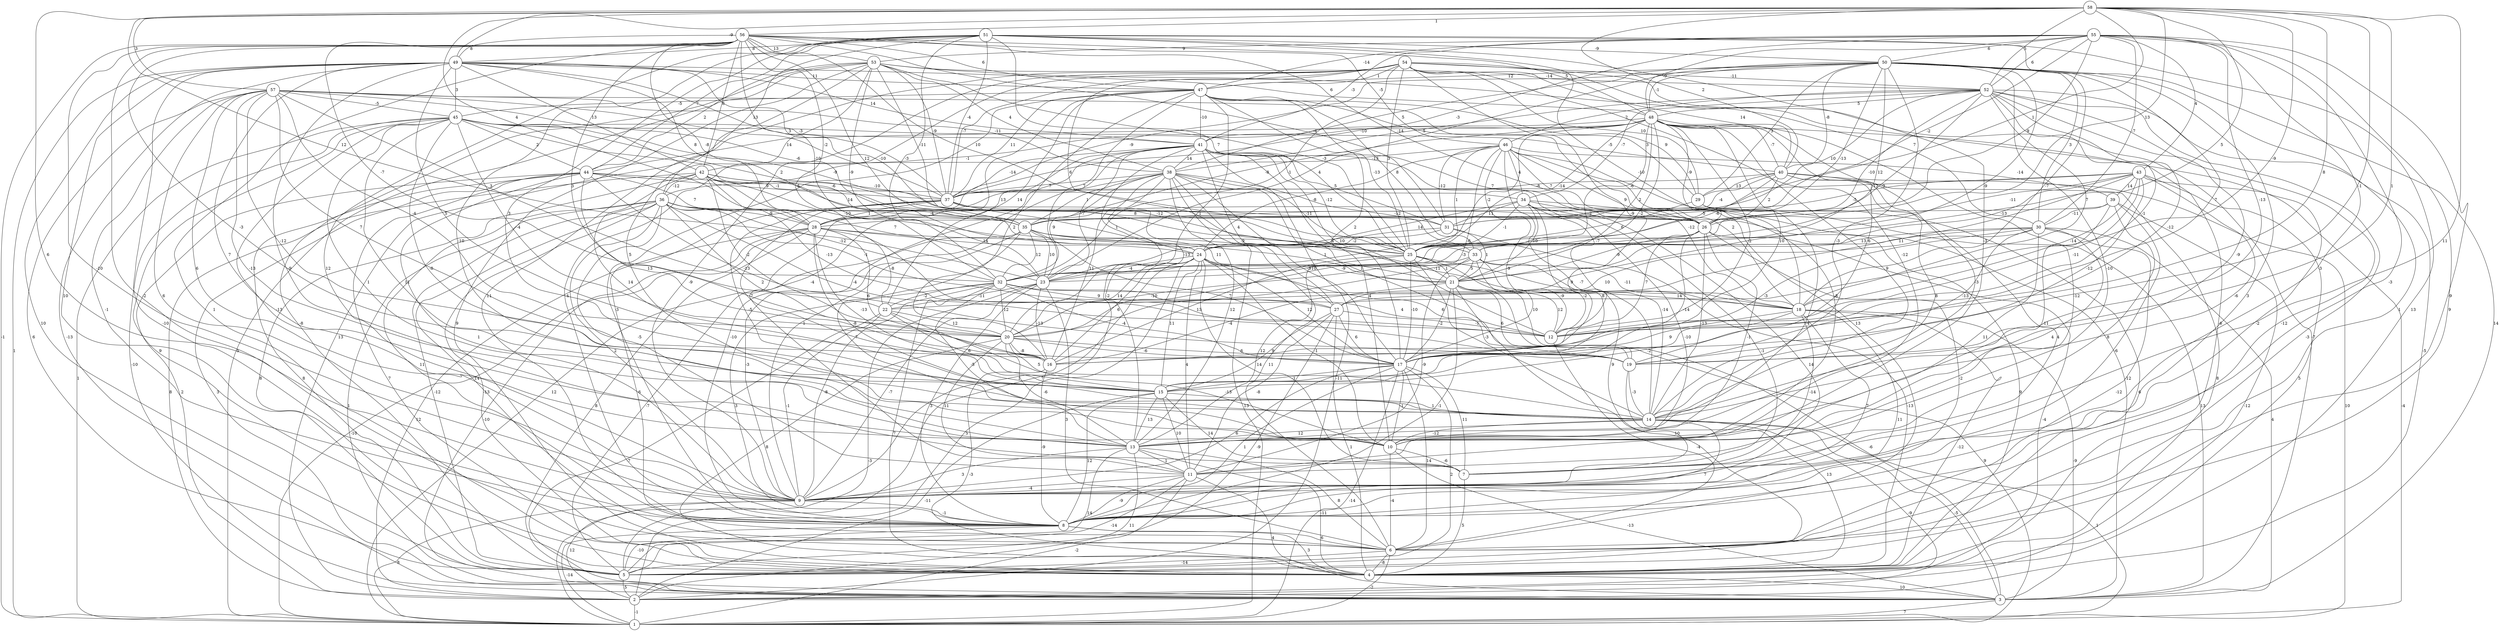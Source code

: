 graph { 
	 fontname="Helvetica,Arial,sans-serif" 
	 node [shape = circle]; 
	 58 -- 7 [label = "11"];
	 58 -- 9 [label = "6"];
	 58 -- 12 [label = "8"];
	 58 -- 17 [label = "-1"];
	 58 -- 19 [label = "1"];
	 58 -- 23 [label = "12"];
	 58 -- 26 [label = "13"];
	 58 -- 27 [label = "-9"];
	 58 -- 28 [label = "4"];
	 58 -- 32 [label = "5"];
	 58 -- 35 [label = "1"];
	 58 -- 40 [label = "2"];
	 58 -- 49 [label = "-9"];
	 58 -- 52 [label = "5"];
	 58 -- 56 [label = "1"];
	 58 -- 57 [label = "3"];
	 57 -- 5 [label = "6"];
	 57 -- 8 [label = "-1"];
	 57 -- 9 [label = "6"];
	 57 -- 10 [label = "-13"];
	 57 -- 13 [label = "6"];
	 57 -- 15 [label = "-12"];
	 57 -- 16 [label = "7"];
	 57 -- 20 [label = "-4"];
	 57 -- 29 [label = "3"];
	 57 -- 32 [label = "3"];
	 57 -- 35 [label = "-6"];
	 57 -- 37 [label = "-2"];
	 57 -- 38 [label = "-11"];
	 57 -- 45 [label = "-5"];
	 56 -- 1 [label = "-1"];
	 56 -- 4 [label = "1"];
	 56 -- 6 [label = "-2"];
	 56 -- 9 [label = "-10"];
	 56 -- 12 [label = "-5"];
	 56 -- 14 [label = "-3"];
	 56 -- 20 [label = "3"];
	 56 -- 21 [label = "12"];
	 56 -- 22 [label = "-7"];
	 56 -- 24 [label = "-8"];
	 56 -- 25 [label = "10"];
	 56 -- 26 [label = "-14"];
	 56 -- 31 [label = "-4"];
	 56 -- 32 [label = "-10"];
	 56 -- 42 [label = "8"];
	 56 -- 46 [label = "-5"];
	 56 -- 47 [label = "6"];
	 56 -- 48 [label = "5"];
	 56 -- 49 [label = "8"];
	 56 -- 53 [label = "13"];
	 55 -- 5 [label = "9"];
	 55 -- 6 [label = "-9"];
	 55 -- 8 [label = "-3"];
	 55 -- 9 [label = "-3"];
	 55 -- 19 [label = "-13"];
	 55 -- 26 [label = "9"];
	 55 -- 30 [label = "-7"];
	 55 -- 31 [label = "-2"];
	 55 -- 37 [label = "-3"];
	 55 -- 41 [label = "-3"];
	 55 -- 43 [label = "4"];
	 55 -- 47 [label = "-14"];
	 55 -- 48 [label = "-9"];
	 55 -- 50 [label = "6"];
	 55 -- 52 [label = "6"];
	 55 -- 53 [label = "9"];
	 54 -- 2 [label = "13"];
	 54 -- 3 [label = "-7"];
	 54 -- 4 [label = "-6"];
	 54 -- 8 [label = "-4"];
	 54 -- 9 [label = "-9"];
	 54 -- 10 [label = "-12"];
	 54 -- 12 [label = "9"];
	 54 -- 21 [label = "6"];
	 54 -- 25 [label = "3"];
	 54 -- 29 [label = "10"];
	 54 -- 32 [label = "-1"];
	 54 -- 37 [label = "-7"];
	 54 -- 40 [label = "14"];
	 54 -- 47 [label = "1"];
	 54 -- 52 [label = "-11"];
	 53 -- 1 [label = "5"];
	 53 -- 4 [label = "9"];
	 53 -- 5 [label = "-8"];
	 53 -- 8 [label = "11"];
	 53 -- 10 [label = "5"];
	 53 -- 23 [label = "-9"];
	 53 -- 25 [label = "-3"];
	 53 -- 30 [label = "7"];
	 53 -- 35 [label = "-11"];
	 53 -- 37 [label = "-9"];
	 53 -- 38 [label = "4"];
	 53 -- 44 [label = "2"];
	 53 -- 52 [label = "-14"];
	 52 -- 2 [label = "-5"];
	 52 -- 5 [label = "-3"];
	 52 -- 6 [label = "-12"];
	 52 -- 12 [label = "-1"];
	 52 -- 14 [label = "-9"];
	 52 -- 17 [label = "-12"];
	 52 -- 18 [label = "7"];
	 52 -- 25 [label = "-10"];
	 52 -- 31 [label = "10"];
	 52 -- 32 [label = "-9"];
	 52 -- 34 [label = "-7"];
	 52 -- 38 [label = "5"];
	 52 -- 46 [label = "2"];
	 52 -- 48 [label = "5"];
	 51 -- 3 [label = "14"];
	 51 -- 4 [label = "13"];
	 51 -- 9 [label = "12"];
	 51 -- 10 [label = "-3"];
	 51 -- 13 [label = "-10"];
	 51 -- 15 [label = "3"];
	 51 -- 18 [label = "-10"];
	 51 -- 25 [label = "7"];
	 51 -- 32 [label = "-3"];
	 51 -- 36 [label = "13"];
	 51 -- 37 [label = "-4"];
	 51 -- 44 [label = "7"];
	 51 -- 49 [label = "8"];
	 51 -- 50 [label = "-9"];
	 50 -- 6 [label = "1"];
	 50 -- 8 [label = "3"];
	 50 -- 11 [label = "-10"];
	 50 -- 12 [label = "7"];
	 50 -- 14 [label = "-3"];
	 50 -- 18 [label = "-7"];
	 50 -- 21 [label = "12"];
	 50 -- 23 [label = "4"];
	 50 -- 24 [label = "-13"];
	 50 -- 27 [label = "-9"];
	 50 -- 28 [label = "-9"];
	 50 -- 29 [label = "3"];
	 50 -- 30 [label = "3"];
	 50 -- 38 [label = "5"];
	 50 -- 40 [label = "-8"];
	 50 -- 47 [label = "12"];
	 50 -- 48 [label = "-1"];
	 49 -- 1 [label = "1"];
	 49 -- 3 [label = "-13"];
	 49 -- 4 [label = "-10"];
	 49 -- 5 [label = "10"];
	 49 -- 7 [label = "-9"];
	 49 -- 8 [label = "10"];
	 49 -- 13 [label = "7"];
	 49 -- 16 [label = "5"];
	 49 -- 25 [label = "-10"];
	 49 -- 28 [label = "8"];
	 49 -- 37 [label = "3"];
	 49 -- 41 [label = "14"];
	 49 -- 42 [label = "13"];
	 49 -- 45 [label = "3"];
	 49 -- 47 [label = "11"];
	 49 -- 48 [label = "6"];
	 48 -- 8 [label = "-2"];
	 48 -- 11 [label = "-12"];
	 48 -- 13 [label = "-3"];
	 48 -- 14 [label = "9"];
	 48 -- 16 [label = "2"];
	 48 -- 17 [label = "10"];
	 48 -- 19 [label = "6"];
	 48 -- 21 [label = "2"];
	 48 -- 22 [label = "-2"];
	 48 -- 23 [label = "-2"];
	 48 -- 25 [label = "-14"];
	 48 -- 26 [label = "-9"];
	 48 -- 28 [label = "-8"];
	 48 -- 33 [label = "-6"];
	 48 -- 36 [label = "-1"];
	 48 -- 40 [label = "-7"];
	 48 -- 41 [label = "-10"];
	 48 -- 44 [label = "14"];
	 47 -- 6 [label = "13"];
	 47 -- 8 [label = "-3"];
	 47 -- 11 [label = "-4"];
	 47 -- 16 [label = "2"];
	 47 -- 17 [label = "2"];
	 47 -- 20 [label = "1"];
	 47 -- 22 [label = "14"];
	 47 -- 23 [label = "7"];
	 47 -- 25 [label = "-13"];
	 47 -- 29 [label = "9"];
	 47 -- 33 [label = "8"];
	 47 -- 37 [label = "11"];
	 47 -- 41 [label = "-10"];
	 47 -- 45 [label = "-5"];
	 46 -- 3 [label = "-12"];
	 46 -- 10 [label = "-8"];
	 46 -- 14 [label = "-7"];
	 46 -- 15 [label = "-9"];
	 46 -- 18 [label = "2"];
	 46 -- 20 [label = "-6"];
	 46 -- 24 [label = "-8"];
	 46 -- 25 [label = "1"];
	 46 -- 26 [label = "7"];
	 46 -- 31 [label = "-12"];
	 46 -- 34 [label = "4"];
	 46 -- 39 [label = "-14"];
	 46 -- 42 [label = "-13"];
	 45 -- 1 [label = "1"];
	 45 -- 3 [label = "-10"];
	 45 -- 4 [label = "9"];
	 45 -- 9 [label = "-13"];
	 45 -- 10 [label = "11"];
	 45 -- 13 [label = "1"];
	 45 -- 14 [label = "-8"];
	 45 -- 20 [label = "-4"];
	 45 -- 24 [label = "-6"];
	 45 -- 26 [label = "-9"];
	 45 -- 31 [label = "2"];
	 45 -- 40 [label = "-5"];
	 45 -- 41 [label = "-3"];
	 45 -- 44 [label = "2"];
	 44 -- 2 [label = "2"];
	 44 -- 3 [label = "3"];
	 44 -- 4 [label = "7"];
	 44 -- 5 [label = "8"];
	 44 -- 9 [label = "1"];
	 44 -- 16 [label = "13"];
	 44 -- 19 [label = "-13"];
	 44 -- 28 [label = "7"];
	 44 -- 34 [label = "-1"];
	 44 -- 37 [label = "9"];
	 43 -- 1 [label = "-4"];
	 43 -- 4 [label = "5"];
	 43 -- 12 [label = "-11"];
	 43 -- 14 [label = "-6"];
	 43 -- 18 [label = "-14"];
	 43 -- 19 [label = "-12"];
	 43 -- 26 [label = "-11"];
	 43 -- 27 [label = "11"];
	 43 -- 28 [label = "-5"];
	 43 -- 33 [label = "-13"];
	 43 -- 37 [label = "12"];
	 43 -- 39 [label = "14"];
	 42 -- 2 [label = "8"];
	 42 -- 5 [label = "8"];
	 42 -- 12 [label = "-13"];
	 42 -- 15 [label = "14"];
	 42 -- 20 [label = "-2"];
	 42 -- 23 [label = "7"];
	 42 -- 24 [label = "-10"];
	 42 -- 25 [label = "-12"];
	 42 -- 35 [label = "14"];
	 42 -- 36 [label = "-12"];
	 42 -- 37 [label = "-10"];
	 41 -- 1 [label = "12"];
	 41 -- 2 [label = "-11"];
	 41 -- 8 [label = "-10"];
	 41 -- 9 [label = "1"];
	 41 -- 10 [label = "4"];
	 41 -- 12 [label = "10"];
	 41 -- 13 [label = "-2"];
	 41 -- 18 [label = "-12"];
	 41 -- 23 [label = "-7"];
	 41 -- 25 [label = "-12"];
	 41 -- 26 [label = "7"];
	 41 -- 27 [label = "4"];
	 41 -- 31 [label = "5"];
	 41 -- 37 [label = "-14"];
	 41 -- 38 [label = "14"];
	 40 -- 1 [label = "10"];
	 40 -- 4 [label = "8"];
	 40 -- 9 [label = "4"];
	 40 -- 14 [label = "8"];
	 40 -- 25 [label = "-6"];
	 40 -- 26 [label = "2"];
	 40 -- 29 [label = "13"];
	 40 -- 35 [label = "-4"];
	 40 -- 37 [label = "-8"];
	 39 -- 2 [label = "-12"];
	 39 -- 7 [label = "8"];
	 39 -- 9 [label = "-6"];
	 39 -- 13 [label = "-11"];
	 39 -- 30 [label = "-11"];
	 39 -- 35 [label = "-5"];
	 38 -- 1 [label = "13"];
	 38 -- 5 [label = "7"];
	 38 -- 6 [label = "11"];
	 38 -- 13 [label = "12"];
	 38 -- 16 [label = "11"];
	 38 -- 17 [label = "-3"];
	 38 -- 19 [label = "1"];
	 38 -- 25 [label = "-11"];
	 38 -- 28 [label = "13"];
	 38 -- 32 [label = "9"];
	 38 -- 33 [label = "-12"];
	 38 -- 35 [label = "1"];
	 38 -- 37 [label = "7"];
	 37 -- 4 [label = "6"];
	 37 -- 14 [label = "-5"];
	 37 -- 15 [label = "-7"];
	 37 -- 24 [label = "1"];
	 37 -- 26 [label = "-2"];
	 37 -- 27 [label = "11"];
	 37 -- 28 [label = "1"];
	 36 -- 3 [label = "1"];
	 36 -- 4 [label = "-13"];
	 36 -- 5 [label = "-12"];
	 36 -- 6 [label = "14"];
	 36 -- 8 [label = "11"];
	 36 -- 9 [label = "2"];
	 36 -- 11 [label = "-5"];
	 36 -- 17 [label = "2"];
	 36 -- 19 [label = "-4"];
	 36 -- 26 [label = "8"];
	 36 -- 27 [label = "-1"];
	 36 -- 28 [label = "-9"];
	 36 -- 32 [label = "-12"];
	 36 -- 35 [label = "-4"];
	 35 -- 5 [label = "-7"];
	 35 -- 9 [label = "-3"];
	 35 -- 10 [label = "7"];
	 35 -- 17 [label = "7"];
	 35 -- 18 [label = "-11"];
	 35 -- 23 [label = "10"];
	 35 -- 25 [label = "-9"];
	 35 -- 32 [label = "12"];
	 35 -- 33 [label = "4"];
	 34 -- 4 [label = "9"];
	 34 -- 8 [label = "14"];
	 34 -- 9 [label = "-1"];
	 34 -- 11 [label = "-10"];
	 34 -- 14 [label = "-14"];
	 34 -- 15 [label = "8"];
	 34 -- 21 [label = "10"];
	 34 -- 24 [label = "14"];
	 34 -- 25 [label = "-1"];
	 34 -- 26 [label = "-9"];
	 34 -- 31 [label = "11"];
	 33 -- 7 [label = "9"];
	 33 -- 11 [label = "-9"];
	 33 -- 12 [label = "-2"];
	 33 -- 17 [label = "10"];
	 33 -- 18 [label = "-11"];
	 33 -- 20 [label = "-10"];
	 33 -- 21 [label = "5"];
	 33 -- 32 [label = "-10"];
	 32 -- 4 [label = "7"];
	 32 -- 8 [label = "3"];
	 32 -- 9 [label = "-8"];
	 32 -- 12 [label = "4"];
	 32 -- 13 [label = "-5"];
	 32 -- 17 [label = "-4"];
	 32 -- 18 [label = "14"];
	 32 -- 20 [label = "12"];
	 32 -- 22 [label = "-2"];
	 32 -- 27 [label = "9"];
	 31 -- 4 [label = "-13"];
	 31 -- 21 [label = "1"];
	 31 -- 23 [label = "-13"];
	 31 -- 24 [label = "-2"];
	 30 -- 3 [label = "4"];
	 30 -- 6 [label = "-12"];
	 30 -- 10 [label = "4"];
	 30 -- 13 [label = "11"];
	 30 -- 16 [label = "-3"];
	 30 -- 19 [label = "-13"];
	 30 -- 20 [label = "10"];
	 30 -- 23 [label = "-3"];
	 30 -- 24 [label = "13"];
	 29 -- 3 [label = "13"];
	 29 -- 4 [label = "6"];
	 29 -- 13 [label = "-4"];
	 29 -- 25 [label = "6"];
	 28 -- 1 [label = "-10"];
	 28 -- 2 [label = "12"];
	 28 -- 3 [label = "-10"];
	 28 -- 5 [label = "8"];
	 28 -- 14 [label = "-8"];
	 28 -- 15 [label = "-13"];
	 28 -- 16 [label = "6"];
	 28 -- 21 [label = "1"];
	 28 -- 22 [label = "-8"];
	 28 -- 24 [label = "14"];
	 27 -- 4 [label = "1"];
	 27 -- 5 [label = "-9"];
	 27 -- 11 [label = "-8"];
	 27 -- 12 [label = "-1"];
	 27 -- 15 [label = "9"];
	 27 -- 17 [label = "6"];
	 26 -- 2 [label = "-4"];
	 26 -- 8 [label = "-2"];
	 26 -- 10 [label = "-1"];
	 26 -- 12 [label = "7"];
	 26 -- 14 [label = "-13"];
	 26 -- 15 [label = "-14"];
	 26 -- 21 [label = "-9"];
	 26 -- 25 [label = "-7"];
	 25 -- 12 [label = "-9"];
	 25 -- 13 [label = "12"];
	 25 -- 14 [label = "-3"];
	 25 -- 16 [label = "13"];
	 25 -- 17 [label = "-10"];
	 25 -- 18 [label = "9"];
	 25 -- 21 [label = "1"];
	 24 -- 2 [label = "5"];
	 24 -- 7 [label = "14"];
	 24 -- 9 [label = "1"];
	 24 -- 10 [label = "-1"];
	 24 -- 11 [label = "4"];
	 24 -- 15 [label = "11"];
	 24 -- 16 [label = "6"];
	 24 -- 17 [label = "12"];
	 24 -- 19 [label = "6"];
	 24 -- 20 [label = "14"];
	 24 -- 21 [label = "-9"];
	 24 -- 23 [label = "-4"];
	 23 -- 1 [label = "-3"];
	 23 -- 6 [label = "3"];
	 23 -- 8 [label = "3"];
	 23 -- 9 [label = "-7"];
	 23 -- 16 [label = "-13"];
	 23 -- 22 [label = "-11"];
	 22 -- 3 [label = "-7"];
	 22 -- 9 [label = "-1"];
	 22 -- 14 [label = "5"];
	 22 -- 15 [label = "6"];
	 22 -- 20 [label = "12"];
	 21 -- 1 [label = "9"];
	 21 -- 3 [label = "-6"];
	 21 -- 5 [label = "10"];
	 21 -- 8 [label = "-1"];
	 21 -- 12 [label = "12"];
	 21 -- 16 [label = "-4"];
	 21 -- 17 [label = "-2"];
	 21 -- 19 [label = "6"];
	 20 -- 6 [label = "8"];
	 20 -- 10 [label = "-13"];
	 20 -- 11 [label = "11"];
	 20 -- 13 [label = "-6"];
	 20 -- 16 [label = "-8"];
	 20 -- 17 [label = "-6"];
	 20 -- 19 [label = "6"];
	 19 -- 4 [label = "13"];
	 19 -- 14 [label = "-3"];
	 18 -- 3 [label = "-9"];
	 18 -- 4 [label = "-12"];
	 18 -- 7 [label = "-14"];
	 18 -- 8 [label = "11"];
	 18 -- 9 [label = "7"];
	 18 -- 15 [label = "-2"];
	 18 -- 17 [label = "9"];
	 17 -- 1 [label = "-14"];
	 17 -- 5 [label = "2"];
	 17 -- 6 [label = "14"];
	 17 -- 7 [label = "11"];
	 17 -- 8 [label = "1"];
	 17 -- 9 [label = "6"];
	 17 -- 10 [label = "-1"];
	 17 -- 15 [label = "-1"];
	 16 -- 4 [label = "-3"];
	 16 -- 8 [label = "-9"];
	 15 -- 2 [label = "-11"];
	 15 -- 7 [label = "14"];
	 15 -- 8 [label = "12"];
	 15 -- 11 [label = "10"];
	 15 -- 13 [label = "13"];
	 15 -- 14 [label = "1"];
	 14 -- 1 [label = "1"];
	 14 -- 2 [label = "-9"];
	 14 -- 3 [label = "-5"];
	 14 -- 8 [label = "7"];
	 14 -- 10 [label = "-12"];
	 14 -- 13 [label = "12"];
	 13 -- 2 [label = "11"];
	 13 -- 4 [label = "-11"];
	 13 -- 5 [label = "14"];
	 13 -- 6 [label = "8"];
	 13 -- 9 [label = "3"];
	 13 -- 11 [label = "1"];
	 12 -- 6 [label = "-4"];
	 11 -- 1 [label = "-2"];
	 11 -- 3 [label = "4"];
	 11 -- 5 [label = "-14"];
	 11 -- 8 [label = "-9"];
	 11 -- 9 [label = "-4"];
	 10 -- 3 [label = "-13"];
	 10 -- 6 [label = "-4"];
	 10 -- 7 [label = "-6"];
	 9 -- 1 [label = "8"];
	 9 -- 2 [label = "12"];
	 9 -- 8 [label = "-1"];
	 8 -- 1 [label = "-14"];
	 8 -- 4 [label = "3"];
	 8 -- 5 [label = "-10"];
	 8 -- 6 [label = "6"];
	 7 -- 4 [label = "5"];
	 6 -- 1 [label = "-2"];
	 6 -- 4 [label = "-8"];
	 6 -- 5 [label = "-14"];
	 5 -- 2 [label = "5"];
	 4 -- 3 [label = "10"];
	 3 -- 1 [label = "7"];
	 2 -- 1 [label = "-1"];
	 1;
	 2;
	 3;
	 4;
	 5;
	 6;
	 7;
	 8;
	 9;
	 10;
	 11;
	 12;
	 13;
	 14;
	 15;
	 16;
	 17;
	 18;
	 19;
	 20;
	 21;
	 22;
	 23;
	 24;
	 25;
	 26;
	 27;
	 28;
	 29;
	 30;
	 31;
	 32;
	 33;
	 34;
	 35;
	 36;
	 37;
	 38;
	 39;
	 40;
	 41;
	 42;
	 43;
	 44;
	 45;
	 46;
	 47;
	 48;
	 49;
	 50;
	 51;
	 52;
	 53;
	 54;
	 55;
	 56;
	 57;
	 58;
}
